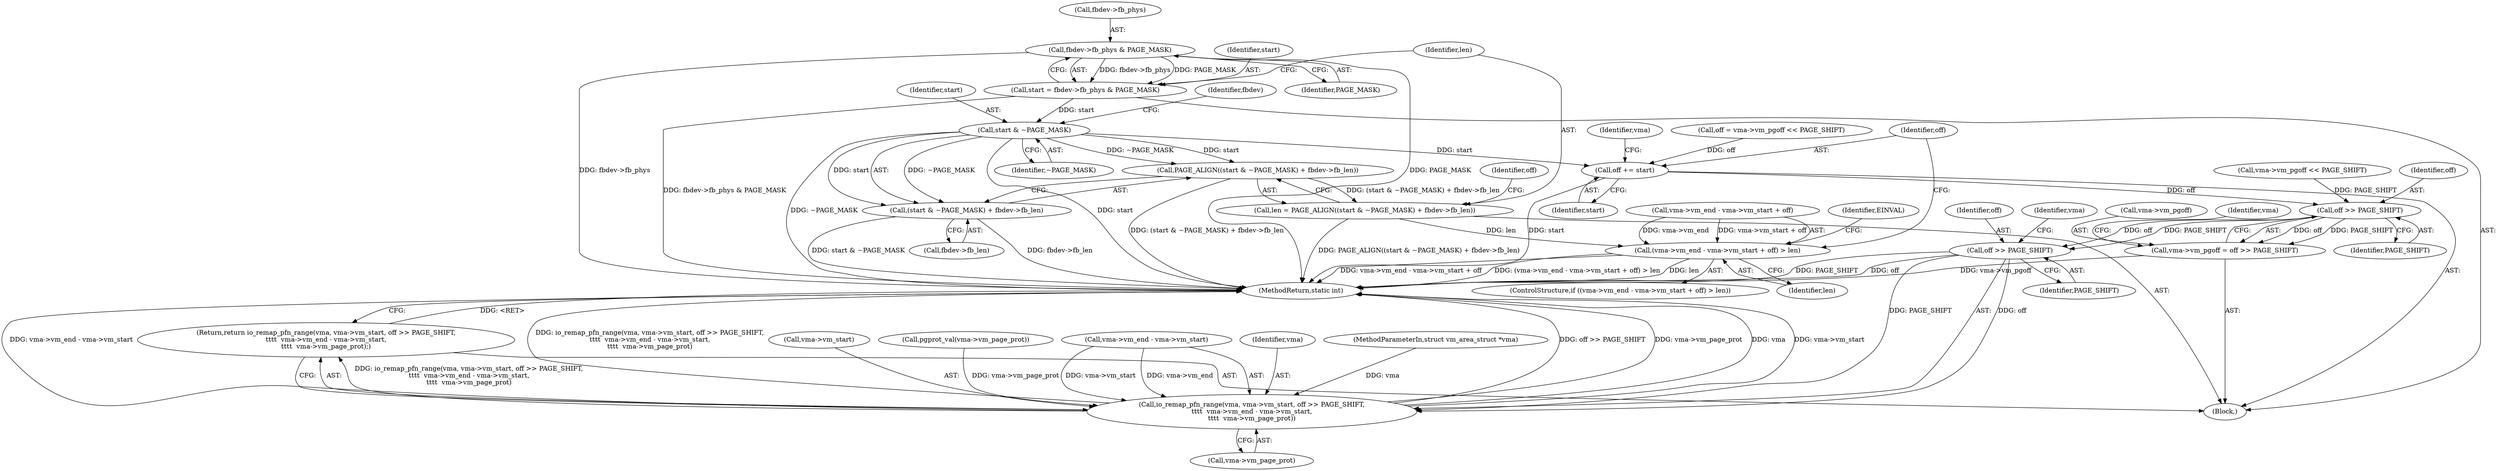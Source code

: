 digraph "1_linux_7314e613d5ff9f0934f7a0f74ed7973b903315d1_1@pointer" {
"1000131" [label="(Call,fbdev->fb_phys & PAGE_MASK)"];
"1000129" [label="(Call,start = fbdev->fb_phys & PAGE_MASK)"];
"1000140" [label="(Call,start & ~PAGE_MASK)"];
"1000138" [label="(Call,PAGE_ALIGN((start & ~PAGE_MASK) + fbdev->fb_len))"];
"1000136" [label="(Call,len = PAGE_ALIGN((start & ~PAGE_MASK) + fbdev->fb_len))"];
"1000154" [label="(Call,(vma->vm_end - vma->vm_start + off) > len)"];
"1000139" [label="(Call,(start & ~PAGE_MASK) + fbdev->fb_len)"];
"1000169" [label="(Call,off += start)"];
"1000176" [label="(Call,off >> PAGE_SHIFT)"];
"1000172" [label="(Call,vma->vm_pgoff = off >> PAGE_SHIFT)"];
"1000199" [label="(Call,off >> PAGE_SHIFT)"];
"1000194" [label="(Call,io_remap_pfn_range(vma, vma->vm_start, off >> PAGE_SHIFT,\n\t\t\t\t  vma->vm_end - vma->vm_start,\n\t\t\t\t  vma->vm_page_prot))"];
"1000193" [label="(Return,return io_remap_pfn_range(vma, vma->vm_start, off >> PAGE_SHIFT,\n\t\t\t\t  vma->vm_end - vma->vm_start,\n\t\t\t\t  vma->vm_page_prot);)"];
"1000212" [label="(MethodReturn,static int)"];
"1000204" [label="(Identifier,vma)"];
"1000178" [label="(Identifier,PAGE_SHIFT)"];
"1000209" [label="(Call,vma->vm_page_prot)"];
"1000155" [label="(Call,vma->vm_end - vma->vm_start + off)"];
"1000132" [label="(Call,fbdev->fb_phys)"];
"1000196" [label="(Call,vma->vm_start)"];
"1000188" [label="(Call,pgprot_val(vma->vm_page_prot))"];
"1000200" [label="(Identifier,off)"];
"1000193" [label="(Return,return io_remap_pfn_range(vma, vma->vm_start, off >> PAGE_SHIFT,\n\t\t\t\t  vma->vm_end - vma->vm_start,\n\t\t\t\t  vma->vm_page_prot);)"];
"1000137" [label="(Identifier,len)"];
"1000135" [label="(Identifier,PAGE_MASK)"];
"1000131" [label="(Call,fbdev->fb_phys & PAGE_MASK)"];
"1000139" [label="(Call,(start & ~PAGE_MASK) + fbdev->fb_len)"];
"1000168" [label="(Identifier,EINVAL)"];
"1000130" [label="(Identifier,start)"];
"1000142" [label="(Identifier,~PAGE_MASK)"];
"1000136" [label="(Call,len = PAGE_ALIGN((start & ~PAGE_MASK) + fbdev->fb_len))"];
"1000164" [label="(Identifier,len)"];
"1000202" [label="(Call,vma->vm_end - vma->vm_start)"];
"1000181" [label="(Identifier,vma)"];
"1000174" [label="(Identifier,vma)"];
"1000144" [label="(Identifier,fbdev)"];
"1000154" [label="(Call,(vma->vm_end - vma->vm_start + off) > len)"];
"1000170" [label="(Identifier,off)"];
"1000199" [label="(Call,off >> PAGE_SHIFT)"];
"1000143" [label="(Call,fbdev->fb_len)"];
"1000194" [label="(Call,io_remap_pfn_range(vma, vma->vm_start, off >> PAGE_SHIFT,\n\t\t\t\t  vma->vm_end - vma->vm_start,\n\t\t\t\t  vma->vm_page_prot))"];
"1000147" [label="(Identifier,off)"];
"1000104" [label="(Block,)"];
"1000177" [label="(Identifier,off)"];
"1000195" [label="(Identifier,vma)"];
"1000169" [label="(Call,off += start)"];
"1000176" [label="(Call,off >> PAGE_SHIFT)"];
"1000146" [label="(Call,off = vma->vm_pgoff << PAGE_SHIFT)"];
"1000148" [label="(Call,vma->vm_pgoff << PAGE_SHIFT)"];
"1000138" [label="(Call,PAGE_ALIGN((start & ~PAGE_MASK) + fbdev->fb_len))"];
"1000173" [label="(Call,vma->vm_pgoff)"];
"1000171" [label="(Identifier,start)"];
"1000172" [label="(Call,vma->vm_pgoff = off >> PAGE_SHIFT)"];
"1000201" [label="(Identifier,PAGE_SHIFT)"];
"1000129" [label="(Call,start = fbdev->fb_phys & PAGE_MASK)"];
"1000141" [label="(Identifier,start)"];
"1000140" [label="(Call,start & ~PAGE_MASK)"];
"1000103" [label="(MethodParameterIn,struct vm_area_struct *vma)"];
"1000153" [label="(ControlStructure,if ((vma->vm_end - vma->vm_start + off) > len))"];
"1000131" -> "1000129"  [label="AST: "];
"1000131" -> "1000135"  [label="CFG: "];
"1000132" -> "1000131"  [label="AST: "];
"1000135" -> "1000131"  [label="AST: "];
"1000129" -> "1000131"  [label="CFG: "];
"1000131" -> "1000212"  [label="DDG: fbdev->fb_phys"];
"1000131" -> "1000212"  [label="DDG: PAGE_MASK"];
"1000131" -> "1000129"  [label="DDG: fbdev->fb_phys"];
"1000131" -> "1000129"  [label="DDG: PAGE_MASK"];
"1000129" -> "1000104"  [label="AST: "];
"1000130" -> "1000129"  [label="AST: "];
"1000137" -> "1000129"  [label="CFG: "];
"1000129" -> "1000212"  [label="DDG: fbdev->fb_phys & PAGE_MASK"];
"1000129" -> "1000140"  [label="DDG: start"];
"1000140" -> "1000139"  [label="AST: "];
"1000140" -> "1000142"  [label="CFG: "];
"1000141" -> "1000140"  [label="AST: "];
"1000142" -> "1000140"  [label="AST: "];
"1000144" -> "1000140"  [label="CFG: "];
"1000140" -> "1000212"  [label="DDG: ~PAGE_MASK"];
"1000140" -> "1000212"  [label="DDG: start"];
"1000140" -> "1000138"  [label="DDG: start"];
"1000140" -> "1000138"  [label="DDG: ~PAGE_MASK"];
"1000140" -> "1000139"  [label="DDG: start"];
"1000140" -> "1000139"  [label="DDG: ~PAGE_MASK"];
"1000140" -> "1000169"  [label="DDG: start"];
"1000138" -> "1000136"  [label="AST: "];
"1000138" -> "1000139"  [label="CFG: "];
"1000139" -> "1000138"  [label="AST: "];
"1000136" -> "1000138"  [label="CFG: "];
"1000138" -> "1000212"  [label="DDG: (start & ~PAGE_MASK) + fbdev->fb_len"];
"1000138" -> "1000136"  [label="DDG: (start & ~PAGE_MASK) + fbdev->fb_len"];
"1000136" -> "1000104"  [label="AST: "];
"1000137" -> "1000136"  [label="AST: "];
"1000147" -> "1000136"  [label="CFG: "];
"1000136" -> "1000212"  [label="DDG: PAGE_ALIGN((start & ~PAGE_MASK) + fbdev->fb_len)"];
"1000136" -> "1000154"  [label="DDG: len"];
"1000154" -> "1000153"  [label="AST: "];
"1000154" -> "1000164"  [label="CFG: "];
"1000155" -> "1000154"  [label="AST: "];
"1000164" -> "1000154"  [label="AST: "];
"1000168" -> "1000154"  [label="CFG: "];
"1000170" -> "1000154"  [label="CFG: "];
"1000154" -> "1000212"  [label="DDG: (vma->vm_end - vma->vm_start + off) > len"];
"1000154" -> "1000212"  [label="DDG: len"];
"1000154" -> "1000212"  [label="DDG: vma->vm_end - vma->vm_start + off"];
"1000155" -> "1000154"  [label="DDG: vma->vm_end"];
"1000155" -> "1000154"  [label="DDG: vma->vm_start + off"];
"1000139" -> "1000143"  [label="CFG: "];
"1000143" -> "1000139"  [label="AST: "];
"1000139" -> "1000212"  [label="DDG: start & ~PAGE_MASK"];
"1000139" -> "1000212"  [label="DDG: fbdev->fb_len"];
"1000169" -> "1000104"  [label="AST: "];
"1000169" -> "1000171"  [label="CFG: "];
"1000170" -> "1000169"  [label="AST: "];
"1000171" -> "1000169"  [label="AST: "];
"1000174" -> "1000169"  [label="CFG: "];
"1000169" -> "1000212"  [label="DDG: start"];
"1000146" -> "1000169"  [label="DDG: off"];
"1000169" -> "1000176"  [label="DDG: off"];
"1000176" -> "1000172"  [label="AST: "];
"1000176" -> "1000178"  [label="CFG: "];
"1000177" -> "1000176"  [label="AST: "];
"1000178" -> "1000176"  [label="AST: "];
"1000172" -> "1000176"  [label="CFG: "];
"1000176" -> "1000172"  [label="DDG: off"];
"1000176" -> "1000172"  [label="DDG: PAGE_SHIFT"];
"1000148" -> "1000176"  [label="DDG: PAGE_SHIFT"];
"1000176" -> "1000199"  [label="DDG: off"];
"1000176" -> "1000199"  [label="DDG: PAGE_SHIFT"];
"1000172" -> "1000104"  [label="AST: "];
"1000173" -> "1000172"  [label="AST: "];
"1000181" -> "1000172"  [label="CFG: "];
"1000172" -> "1000212"  [label="DDG: vma->vm_pgoff"];
"1000199" -> "1000194"  [label="AST: "];
"1000199" -> "1000201"  [label="CFG: "];
"1000200" -> "1000199"  [label="AST: "];
"1000201" -> "1000199"  [label="AST: "];
"1000204" -> "1000199"  [label="CFG: "];
"1000199" -> "1000212"  [label="DDG: off"];
"1000199" -> "1000212"  [label="DDG: PAGE_SHIFT"];
"1000199" -> "1000194"  [label="DDG: off"];
"1000199" -> "1000194"  [label="DDG: PAGE_SHIFT"];
"1000194" -> "1000193"  [label="AST: "];
"1000194" -> "1000209"  [label="CFG: "];
"1000195" -> "1000194"  [label="AST: "];
"1000196" -> "1000194"  [label="AST: "];
"1000202" -> "1000194"  [label="AST: "];
"1000209" -> "1000194"  [label="AST: "];
"1000193" -> "1000194"  [label="CFG: "];
"1000194" -> "1000212"  [label="DDG: off >> PAGE_SHIFT"];
"1000194" -> "1000212"  [label="DDG: io_remap_pfn_range(vma, vma->vm_start, off >> PAGE_SHIFT,\n\t\t\t\t  vma->vm_end - vma->vm_start,\n\t\t\t\t  vma->vm_page_prot)"];
"1000194" -> "1000212"  [label="DDG: vma->vm_page_prot"];
"1000194" -> "1000212"  [label="DDG: vma"];
"1000194" -> "1000212"  [label="DDG: vma->vm_start"];
"1000194" -> "1000212"  [label="DDG: vma->vm_end - vma->vm_start"];
"1000194" -> "1000193"  [label="DDG: io_remap_pfn_range(vma, vma->vm_start, off >> PAGE_SHIFT,\n\t\t\t\t  vma->vm_end - vma->vm_start,\n\t\t\t\t  vma->vm_page_prot)"];
"1000103" -> "1000194"  [label="DDG: vma"];
"1000202" -> "1000194"  [label="DDG: vma->vm_start"];
"1000202" -> "1000194"  [label="DDG: vma->vm_end"];
"1000188" -> "1000194"  [label="DDG: vma->vm_page_prot"];
"1000193" -> "1000104"  [label="AST: "];
"1000212" -> "1000193"  [label="CFG: "];
"1000193" -> "1000212"  [label="DDG: <RET>"];
}
